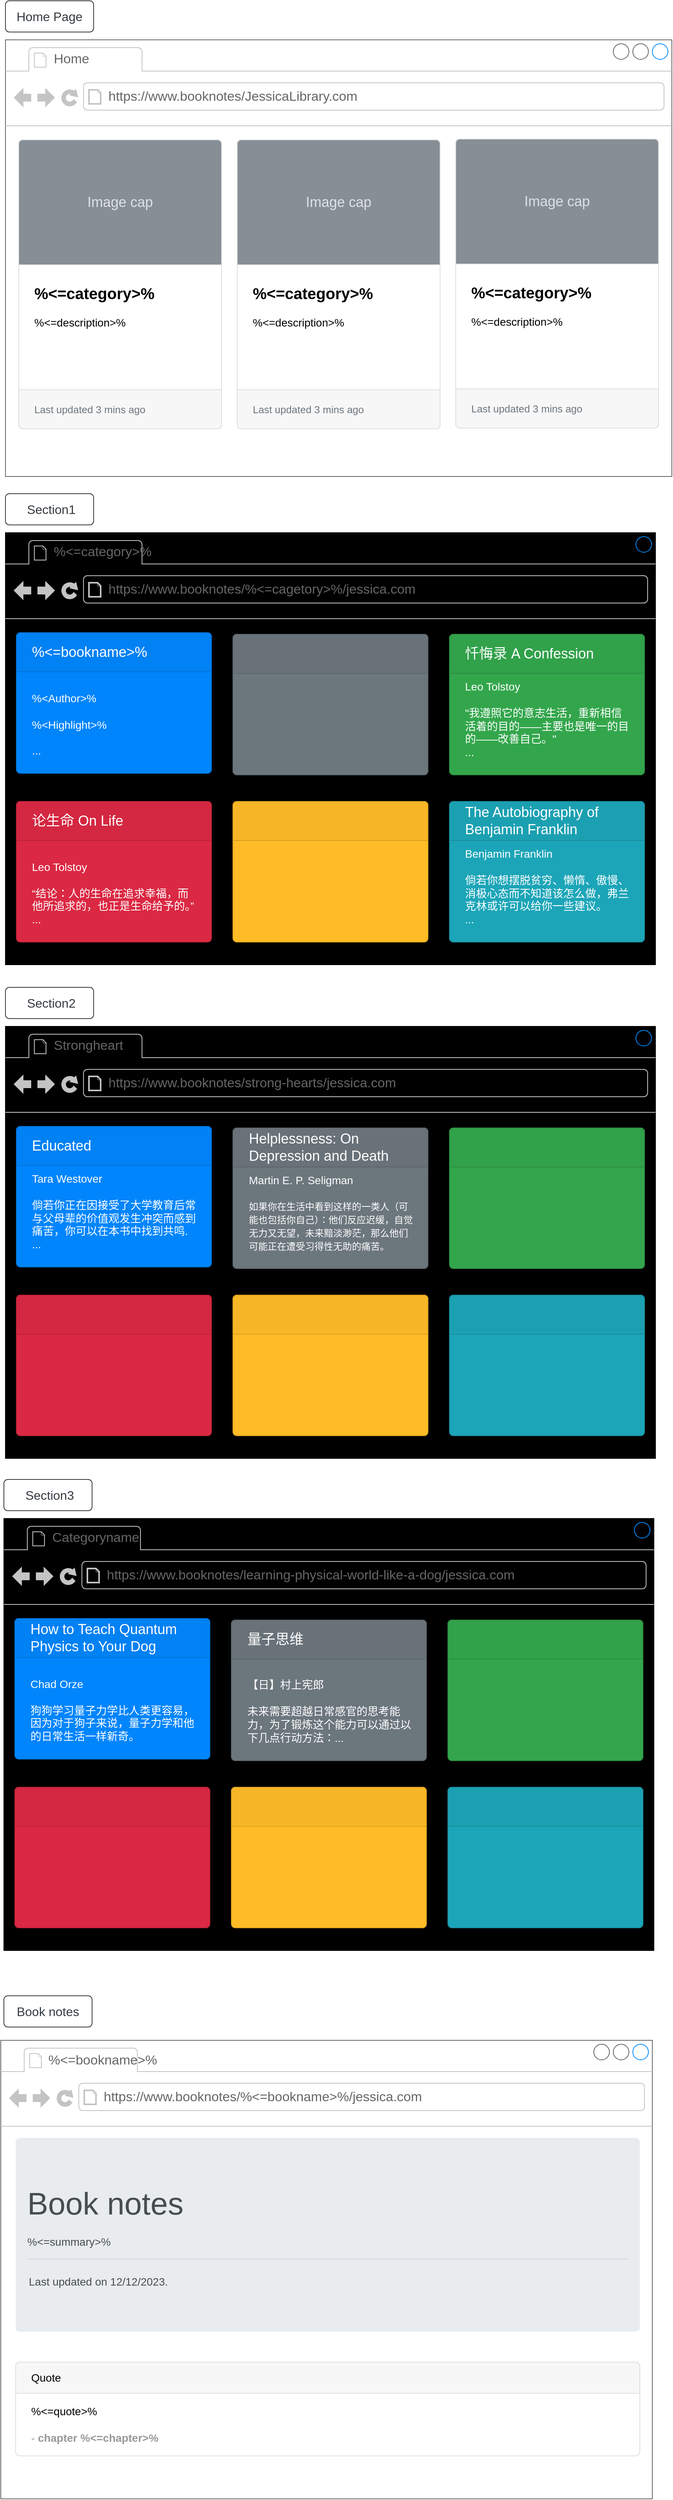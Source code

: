 <mxfile version="22.1.7" type="github" pages="2">
  <diagram name="Front-end" id="NHY2SmDRfg_OCkW9SkJy">
    <mxGraphModel dx="2615" dy="2600" grid="0" gridSize="10" guides="1" tooltips="1" connect="1" arrows="1" fold="1" page="0" pageScale="1" pageWidth="827" pageHeight="1169" math="0" shadow="0">
      <root>
        <mxCell id="0" />
        <mxCell id="1" parent="0" />
        <mxCell id="-DGKro4F88sxjP23v14D-17" value="" style="strokeWidth=1;shadow=0;dashed=0;align=center;html=1;shape=mxgraph.mockup.containers.browserWindow;rSize=0;strokeColor=#000000;strokeColor2=#008cff;strokeColor3=#c4c4c4;mainText=,;recursiveResize=0;fillColor=#000000;" parent="1" vertex="1">
          <mxGeometry x="-887" y="-1004" width="833" height="553" as="geometry" />
        </mxCell>
        <mxCell id="-DGKro4F88sxjP23v14D-18" value="%&amp;lt;=category&amp;gt;%" style="strokeWidth=1;shadow=0;dashed=0;align=center;html=1;shape=mxgraph.mockup.containers.anchor;fontSize=17;fontColor=#666666;align=left;whiteSpace=wrap;" parent="-DGKro4F88sxjP23v14D-17" vertex="1">
          <mxGeometry x="60" y="12" width="150" height="26" as="geometry" />
        </mxCell>
        <mxCell id="-DGKro4F88sxjP23v14D-19" value="https://www.booknotes/%&amp;lt;=cagetory&amp;gt;%/jessica.com" style="strokeWidth=1;shadow=0;dashed=0;align=center;html=1;shape=mxgraph.mockup.containers.anchor;rSize=0;fontSize=17;fontColor=#666666;align=left;" parent="-DGKro4F88sxjP23v14D-17" vertex="1">
          <mxGeometry x="130" y="60" width="250" height="26" as="geometry" />
        </mxCell>
        <mxCell id="-DGKro4F88sxjP23v14D-23" value="%&amp;lt;Author&amp;gt;%&lt;br&gt;&lt;br&gt;%&amp;lt;Highlight&amp;gt;%&lt;br&gt;&lt;br&gt;..." style="html=1;shadow=0;dashed=0;shape=mxgraph.bootstrap.rrect;rSize=5;strokeColor=#0071D5;html=1;whiteSpace=wrap;fillColor=#0085FC;fontColor=#ffffff;verticalAlign=bottom;align=left;spacing=20;spacingBottom=0;fontSize=14;" parent="-DGKro4F88sxjP23v14D-17" vertex="1">
          <mxGeometry x="14" y="128" width="250" height="180" as="geometry" />
        </mxCell>
        <mxCell id="-DGKro4F88sxjP23v14D-24" value="%&amp;lt;=bookname&amp;gt;%" style="html=1;shadow=0;dashed=0;shape=mxgraph.bootstrap.topButton;rSize=5;perimeter=none;whiteSpace=wrap;fillColor=#0081F4;strokeColor=#0071D5;fontColor=#ffffff;resizeWidth=1;fontSize=18;align=left;spacing=20;" parent="-DGKro4F88sxjP23v14D-23" vertex="1">
          <mxGeometry width="250" height="50" relative="1" as="geometry" />
        </mxCell>
        <mxCell id="-DGKro4F88sxjP23v14D-25" value="" style="html=1;shadow=0;dashed=0;shape=mxgraph.bootstrap.rrect;rSize=5;strokeColor=#5B646A;html=1;whiteSpace=wrap;fillColor=#6C767D;fontColor=#ffffff;verticalAlign=top;align=left;spacing=20;spacingBottom=0;fontSize=14;" parent="-DGKro4F88sxjP23v14D-17" vertex="1">
          <mxGeometry x="291.5" y="130" width="250" height="180" as="geometry" />
        </mxCell>
        <mxCell id="-DGKro4F88sxjP23v14D-26" value="" style="html=1;shadow=0;dashed=0;shape=mxgraph.bootstrap.topButton;rSize=5;perimeter=none;whiteSpace=wrap;fillColor=#697279;strokeColor=#5B646A;fontColor=#ffffff;resizeWidth=1;fontSize=18;align=left;spacing=20;" parent="-DGKro4F88sxjP23v14D-25" vertex="1">
          <mxGeometry width="250" height="50" relative="1" as="geometry" />
        </mxCell>
        <mxCell id="-DGKro4F88sxjP23v14D-27" value="Leo Tolstoy&lt;br&gt;&lt;br&gt;&quot;我遵照它的意志生活，重新相信活着的目的——主要也是唯一的目的——改善自己。&quot;&lt;br&gt;..." style="html=1;shadow=0;dashed=0;shape=mxgraph.bootstrap.rrect;rSize=5;strokeColor=#2B8D40;html=1;whiteSpace=wrap;fillColor=#33A64C;fontColor=#ffffff;verticalAlign=bottom;align=left;spacing=20;spacingBottom=0;fontSize=14;" parent="-DGKro4F88sxjP23v14D-17" vertex="1">
          <mxGeometry x="569" y="130" width="250" height="180" as="geometry" />
        </mxCell>
        <mxCell id="-DGKro4F88sxjP23v14D-28" value="忏悔录 A Confession" style="html=1;shadow=0;dashed=0;shape=mxgraph.bootstrap.topButton;rSize=5;perimeter=none;whiteSpace=wrap;fillColor=#31A14A;strokeColor=#2B8D40;fontColor=#ffffff;resizeWidth=1;fontSize=18;align=left;spacing=20;" parent="-DGKro4F88sxjP23v14D-27" vertex="1">
          <mxGeometry width="250" height="50" relative="1" as="geometry" />
        </mxCell>
        <mxCell id="-DGKro4F88sxjP23v14D-29" value="Leo Tolstoy&lt;br&gt;&lt;br&gt;“结论：人的生命在追求幸福，而他所追求的，也正是生命给予的。”&lt;br&gt;..." style="html=1;shadow=0;dashed=0;shape=mxgraph.bootstrap.rrect;rSize=5;strokeColor=#BA2239;html=1;whiteSpace=wrap;fillColor=#DB2843;fontColor=#ffffff;verticalAlign=bottom;align=left;spacing=20;spacingBottom=0;fontSize=14;" parent="-DGKro4F88sxjP23v14D-17" vertex="1">
          <mxGeometry x="14" y="344" width="250" height="180" as="geometry" />
        </mxCell>
        <mxCell id="-DGKro4F88sxjP23v14D-30" value="论生命 On Life" style="html=1;shadow=0;dashed=0;shape=mxgraph.bootstrap.topButton;rSize=5;perimeter=none;whiteSpace=wrap;fillColor=#D42741;strokeColor=#BA2239;fontColor=#ffffff;resizeWidth=1;fontSize=18;align=left;spacing=20;" parent="-DGKro4F88sxjP23v14D-29" vertex="1">
          <mxGeometry width="250" height="50" relative="1" as="geometry" />
        </mxCell>
        <mxCell id="-DGKro4F88sxjP23v14D-31" value="" style="html=1;shadow=0;dashed=0;shape=mxgraph.bootstrap.rrect;rSize=5;strokeColor=#D89F20;html=1;whiteSpace=wrap;fillColor=#FFBC26;fontColor=#ffffff;verticalAlign=bottom;align=left;spacing=20;spacingBottom=0;fontSize=14;" parent="-DGKro4F88sxjP23v14D-17" vertex="1">
          <mxGeometry x="291.5" y="344" width="250" height="180" as="geometry" />
        </mxCell>
        <mxCell id="-DGKro4F88sxjP23v14D-32" value="" style="html=1;shadow=0;dashed=0;shape=mxgraph.bootstrap.topButton;rSize=5;perimeter=none;whiteSpace=wrap;fillColor=#F7B625;strokeColor=#D89F20;fontColor=#ffffff;resizeWidth=1;fontSize=18;align=left;spacing=20;" parent="-DGKro4F88sxjP23v14D-31" vertex="1">
          <mxGeometry width="250" height="50" relative="1" as="geometry" />
        </mxCell>
        <mxCell id="-DGKro4F88sxjP23v14D-33" value="Benjamin Franklin&lt;br&gt;&lt;br style=&quot;border-color: var(--border-color);&quot;&gt;倘若你想摆脱贫穷、懒惰、傲慢、消极心态而不知道该怎么做，弗兰克林或许可以给你一些建议。&lt;br&gt;..." style="html=1;shadow=0;dashed=0;shape=mxgraph.bootstrap.rrect;rSize=5;strokeColor=#188C9C;html=1;whiteSpace=wrap;fillColor=#1CA5B8;fontColor=#ffffff;verticalAlign=bottom;align=left;spacing=20;spacingBottom=0;fontSize=14;" parent="-DGKro4F88sxjP23v14D-17" vertex="1">
          <mxGeometry x="569" y="344" width="250" height="180" as="geometry" />
        </mxCell>
        <mxCell id="-DGKro4F88sxjP23v14D-34" value="The Autobiography of Benjamin Franklin" style="html=1;shadow=0;dashed=0;shape=mxgraph.bootstrap.topButton;rSize=5;perimeter=none;whiteSpace=wrap;fillColor=#1BA0B2;strokeColor=#188C9C;fontColor=#ffffff;resizeWidth=1;fontSize=18;align=left;spacing=20;" parent="-DGKro4F88sxjP23v14D-33" vertex="1">
          <mxGeometry width="250" height="50" relative="1" as="geometry" />
        </mxCell>
        <mxCell id="-DGKro4F88sxjP23v14D-38" value="Home Page" style="html=1;shadow=0;dashed=0;shape=mxgraph.bootstrap.rrect;rSize=5;strokeColor=#343A40;strokeWidth=1;fillColor=none;fontColor=#343A40;whiteSpace=wrap;align=center;verticalAlign=middle;spacingLeft=0;fontStyle=0;fontSize=16;spacing=5;" parent="1" vertex="1">
          <mxGeometry x="-887" y="-1685" width="113" height="40" as="geometry" />
        </mxCell>
        <mxCell id="-DGKro4F88sxjP23v14D-58" value="" style="strokeWidth=1;shadow=0;dashed=0;align=center;html=1;shape=mxgraph.mockup.containers.browserWindow;rSize=0;strokeColor=#666666;strokeColor2=#008cff;strokeColor3=#c4c4c4;mainText=,;recursiveResize=0;" parent="1" vertex="1">
          <mxGeometry x="-887" y="-1635" width="854" height="559" as="geometry" />
        </mxCell>
        <mxCell id="-DGKro4F88sxjP23v14D-59" value="Home" style="strokeWidth=1;shadow=0;dashed=0;align=center;html=1;shape=mxgraph.mockup.containers.anchor;fontSize=17;fontColor=#666666;align=left;whiteSpace=wrap;" parent="-DGKro4F88sxjP23v14D-58" vertex="1">
          <mxGeometry x="60" y="12" width="110" height="26" as="geometry" />
        </mxCell>
        <mxCell id="-DGKro4F88sxjP23v14D-60" value="https://www.booknotes/JessicaLibrary.com" style="strokeWidth=1;shadow=0;dashed=0;align=center;html=1;shape=mxgraph.mockup.containers.anchor;rSize=0;fontSize=17;fontColor=#666666;align=left;" parent="-DGKro4F88sxjP23v14D-58" vertex="1">
          <mxGeometry x="130" y="60" width="250" height="26" as="geometry" />
        </mxCell>
        <mxCell id="-DGKro4F88sxjP23v14D-64" value="&lt;span style=&quot;font-size: 20px;&quot;&gt;&lt;b&gt;%&amp;lt;=category&amp;gt;%&lt;/b&gt;&lt;/span&gt;&lt;br&gt;&lt;br&gt;%&amp;lt;=description&amp;gt;%" style="html=1;shadow=0;dashed=0;shape=mxgraph.bootstrap.rrect;rSize=5;strokeColor=#DFDFDF;html=1;whiteSpace=wrap;fillColor=#ffffff;fontColor=#000000;verticalAlign=top;align=left;spacing=20;spacingBottom=0;fontSize=14;spacingTop=160;" parent="-DGKro4F88sxjP23v14D-58" vertex="1">
          <mxGeometry x="17" y="128" width="260" height="370" as="geometry" />
        </mxCell>
        <mxCell id="-DGKro4F88sxjP23v14D-65" value="Image cap" style="html=1;shadow=0;dashed=0;shape=mxgraph.bootstrap.topButton;rSize=5;perimeter=none;whiteSpace=wrap;fillColor=#868E96;strokeColor=#DFDFDF;fontColor=#DEE2E6;resizeWidth=1;fontSize=18;" parent="-DGKro4F88sxjP23v14D-64" vertex="1">
          <mxGeometry width="260" height="160" relative="1" as="geometry" />
        </mxCell>
        <mxCell id="-DGKro4F88sxjP23v14D-66" value="Last updated 3 mins ago" style="html=1;shadow=0;dashed=0;shape=mxgraph.bootstrap.bottomButton;rSize=5;perimeter=none;whiteSpace=wrap;fillColor=#F7F7F7;strokeColor=#DFDFDF;fontColor=#6C767D;resizeWidth=1;fontSize=13;align=left;spacing=20;" parent="-DGKro4F88sxjP23v14D-64" vertex="1">
          <mxGeometry y="1" width="260" height="50" relative="1" as="geometry">
            <mxPoint y="-50" as="offset" />
          </mxGeometry>
        </mxCell>
        <mxCell id="-DGKro4F88sxjP23v14D-67" value="&lt;b style=&quot;border-color: var(--border-color); font-size: 20px;&quot;&gt;%&amp;lt;=category&amp;gt;%&lt;/b&gt;&lt;br&gt;&lt;br&gt;%&amp;lt;=description&amp;gt;%" style="html=1;shadow=0;dashed=0;shape=mxgraph.bootstrap.rrect;rSize=5;strokeColor=#DFDFDF;html=1;whiteSpace=wrap;fillColor=#ffffff;fontColor=#000000;verticalAlign=top;align=left;spacing=20;spacingBottom=0;fontSize=14;spacingTop=160;" parent="-DGKro4F88sxjP23v14D-58" vertex="1">
          <mxGeometry x="297" y="128" width="260" height="370" as="geometry" />
        </mxCell>
        <mxCell id="-DGKro4F88sxjP23v14D-68" value="Image cap" style="html=1;shadow=0;dashed=0;shape=mxgraph.bootstrap.topButton;rSize=5;perimeter=none;whiteSpace=wrap;fillColor=#868E96;strokeColor=#DFDFDF;fontColor=#DEE2E6;resizeWidth=1;fontSize=18;" parent="-DGKro4F88sxjP23v14D-67" vertex="1">
          <mxGeometry width="260" height="160" relative="1" as="geometry" />
        </mxCell>
        <mxCell id="-DGKro4F88sxjP23v14D-69" value="Last updated 3 mins ago" style="html=1;shadow=0;dashed=0;shape=mxgraph.bootstrap.bottomButton;rSize=5;perimeter=none;whiteSpace=wrap;fillColor=#F7F7F7;strokeColor=#DFDFDF;fontColor=#6C767D;resizeWidth=1;fontSize=13;align=left;spacing=20;" parent="-DGKro4F88sxjP23v14D-67" vertex="1">
          <mxGeometry y="1" width="260" height="50" relative="1" as="geometry">
            <mxPoint y="-50" as="offset" />
          </mxGeometry>
        </mxCell>
        <mxCell id="-DGKro4F88sxjP23v14D-70" value="&lt;b style=&quot;border-color: var(--border-color); font-size: 20px;&quot;&gt;%&amp;lt;=category&amp;gt;%&lt;/b&gt;&lt;br&gt;&lt;br&gt;%&amp;lt;=description&amp;gt;%" style="html=1;shadow=0;dashed=0;shape=mxgraph.bootstrap.rrect;rSize=5;strokeColor=#DFDFDF;html=1;whiteSpace=wrap;fillColor=#ffffff;fontColor=#000000;verticalAlign=top;align=left;spacing=20;spacingBottom=0;fontSize=14;spacingTop=160;" parent="-DGKro4F88sxjP23v14D-58" vertex="1">
          <mxGeometry x="577" y="127" width="260" height="370" as="geometry" />
        </mxCell>
        <mxCell id="-DGKro4F88sxjP23v14D-71" value="Image cap" style="html=1;shadow=0;dashed=0;shape=mxgraph.bootstrap.topButton;rSize=5;perimeter=none;whiteSpace=wrap;fillColor=#868E96;strokeColor=#DFDFDF;fontColor=#DEE2E6;resizeWidth=1;fontSize=18;" parent="-DGKro4F88sxjP23v14D-70" vertex="1">
          <mxGeometry width="260" height="160" relative="1" as="geometry" />
        </mxCell>
        <mxCell id="-DGKro4F88sxjP23v14D-72" value="Last updated 3 mins ago" style="html=1;shadow=0;dashed=0;shape=mxgraph.bootstrap.bottomButton;rSize=5;perimeter=none;whiteSpace=wrap;fillColor=#F7F7F7;strokeColor=#DFDFDF;fontColor=#6C767D;resizeWidth=1;fontSize=13;align=left;spacing=20;" parent="-DGKro4F88sxjP23v14D-70" vertex="1">
          <mxGeometry y="1" width="260" height="50" relative="1" as="geometry">
            <mxPoint y="-50" as="offset" />
          </mxGeometry>
        </mxCell>
        <mxCell id="-DGKro4F88sxjP23v14D-73" value="&amp;nbsp;Section1" style="html=1;shadow=0;dashed=0;shape=mxgraph.bootstrap.rrect;rSize=5;strokeColor=#343A40;strokeWidth=1;fillColor=none;fontColor=#343A40;whiteSpace=wrap;align=center;verticalAlign=middle;spacingLeft=0;fontStyle=0;fontSize=16;spacing=5;" parent="1" vertex="1">
          <mxGeometry x="-887" y="-1054" width="113" height="40" as="geometry" />
        </mxCell>
        <mxCell id="-DGKro4F88sxjP23v14D-74" value="" style="strokeWidth=1;shadow=0;dashed=0;align=center;html=1;shape=mxgraph.mockup.containers.browserWindow;rSize=0;strokeColor=#000000;strokeColor2=#008cff;strokeColor3=#c4c4c4;mainText=,;recursiveResize=0;fillColor=#000000;" parent="1" vertex="1">
          <mxGeometry x="-887" y="-372" width="833" height="553" as="geometry" />
        </mxCell>
        <mxCell id="-DGKro4F88sxjP23v14D-75" value="Strongheart" style="strokeWidth=1;shadow=0;dashed=0;align=center;html=1;shape=mxgraph.mockup.containers.anchor;fontSize=17;fontColor=#666666;align=left;whiteSpace=wrap;" parent="-DGKro4F88sxjP23v14D-74" vertex="1">
          <mxGeometry x="60" y="12" width="110" height="26" as="geometry" />
        </mxCell>
        <mxCell id="-DGKro4F88sxjP23v14D-76" value="https://www.booknotes/strong-hearts/jessica.com" style="strokeWidth=1;shadow=0;dashed=0;align=center;html=1;shape=mxgraph.mockup.containers.anchor;rSize=0;fontSize=17;fontColor=#666666;align=left;" parent="-DGKro4F88sxjP23v14D-74" vertex="1">
          <mxGeometry x="130" y="60" width="250" height="26" as="geometry" />
        </mxCell>
        <mxCell id="-DGKro4F88sxjP23v14D-77" value="Tara Westover&lt;br style=&quot;font-size: 14px&quot;&gt;&lt;br style=&quot;font-size: 14px&quot;&gt;倘若你正在因接受了大学教育后常与父母辈的价值观发生冲突而感到痛苦，你可以在本书中找到共鸣.&lt;br&gt;..." style="html=1;shadow=0;dashed=0;shape=mxgraph.bootstrap.rrect;rSize=5;strokeColor=#0071D5;html=1;whiteSpace=wrap;fillColor=#0085FC;fontColor=#ffffff;verticalAlign=bottom;align=left;spacing=20;spacingBottom=0;fontSize=14;" parent="-DGKro4F88sxjP23v14D-74" vertex="1">
          <mxGeometry x="14" y="128" width="250" height="180" as="geometry" />
        </mxCell>
        <mxCell id="-DGKro4F88sxjP23v14D-78" value="Educated" style="html=1;shadow=0;dashed=0;shape=mxgraph.bootstrap.topButton;rSize=5;perimeter=none;whiteSpace=wrap;fillColor=#0081F4;strokeColor=#0071D5;fontColor=#ffffff;resizeWidth=1;fontSize=18;align=left;spacing=20;" parent="-DGKro4F88sxjP23v14D-77" vertex="1">
          <mxGeometry width="250" height="50" relative="1" as="geometry" />
        </mxCell>
        <mxCell id="-DGKro4F88sxjP23v14D-79" value="&lt;br style=&quot;border-color: var(--border-color);&quot;&gt;&lt;br style=&quot;border-color: var(--border-color);&quot;&gt;Martin E. P. Seligman&lt;br style=&quot;border-color: var(--border-color);&quot;&gt;&lt;br style=&quot;border-color: var(--border-color);&quot;&gt;&lt;font style=&quot;border-color: var(--border-color); font-size: 12px;&quot;&gt;如果你在生活中看到这样的一类人（可能也包括你自己）：他们反应迟缓，自觉无力又无望，未来黯淡渺茫，那么他们可能正在遭受习得性无助的痛苦。&lt;/font&gt;" style="html=1;shadow=0;dashed=0;shape=mxgraph.bootstrap.rrect;rSize=5;strokeColor=#5B646A;html=1;whiteSpace=wrap;fillColor=#6C767D;fontColor=#ffffff;verticalAlign=top;align=left;spacing=20;spacingBottom=0;fontSize=14;" parent="-DGKro4F88sxjP23v14D-74" vertex="1">
          <mxGeometry x="291.5" y="130" width="250" height="180" as="geometry" />
        </mxCell>
        <mxCell id="-DGKro4F88sxjP23v14D-80" value="Helplessness: On Depression and Death" style="html=1;shadow=0;dashed=0;shape=mxgraph.bootstrap.topButton;rSize=5;perimeter=none;whiteSpace=wrap;fillColor=#697279;strokeColor=#5B646A;fontColor=#ffffff;resizeWidth=1;fontSize=18;align=left;spacing=20;" parent="-DGKro4F88sxjP23v14D-79" vertex="1">
          <mxGeometry width="250" height="50" relative="1" as="geometry" />
        </mxCell>
        <mxCell id="-DGKro4F88sxjP23v14D-81" value="" style="html=1;shadow=0;dashed=0;shape=mxgraph.bootstrap.rrect;rSize=5;strokeColor=#2B8D40;html=1;whiteSpace=wrap;fillColor=#33A64C;fontColor=#ffffff;verticalAlign=bottom;align=left;spacing=20;spacingBottom=0;fontSize=14;" parent="-DGKro4F88sxjP23v14D-74" vertex="1">
          <mxGeometry x="569" y="130" width="250" height="180" as="geometry" />
        </mxCell>
        <mxCell id="-DGKro4F88sxjP23v14D-82" value="" style="html=1;shadow=0;dashed=0;shape=mxgraph.bootstrap.topButton;rSize=5;perimeter=none;whiteSpace=wrap;fillColor=#31A14A;strokeColor=#2B8D40;fontColor=#ffffff;resizeWidth=1;fontSize=18;align=left;spacing=20;" parent="-DGKro4F88sxjP23v14D-81" vertex="1">
          <mxGeometry width="250" height="50" relative="1" as="geometry" />
        </mxCell>
        <mxCell id="-DGKro4F88sxjP23v14D-83" value="" style="html=1;shadow=0;dashed=0;shape=mxgraph.bootstrap.rrect;rSize=5;strokeColor=#BA2239;html=1;whiteSpace=wrap;fillColor=#DB2843;fontColor=#ffffff;verticalAlign=bottom;align=left;spacing=20;spacingBottom=0;fontSize=14;" parent="-DGKro4F88sxjP23v14D-74" vertex="1">
          <mxGeometry x="14" y="344" width="250" height="180" as="geometry" />
        </mxCell>
        <mxCell id="-DGKro4F88sxjP23v14D-84" value="" style="html=1;shadow=0;dashed=0;shape=mxgraph.bootstrap.topButton;rSize=5;perimeter=none;whiteSpace=wrap;fillColor=#D42741;strokeColor=#BA2239;fontColor=#ffffff;resizeWidth=1;fontSize=18;align=left;spacing=20;" parent="-DGKro4F88sxjP23v14D-83" vertex="1">
          <mxGeometry width="250" height="50" relative="1" as="geometry" />
        </mxCell>
        <mxCell id="-DGKro4F88sxjP23v14D-85" value="" style="html=1;shadow=0;dashed=0;shape=mxgraph.bootstrap.rrect;rSize=5;strokeColor=#D89F20;html=1;whiteSpace=wrap;fillColor=#FFBC26;fontColor=#ffffff;verticalAlign=bottom;align=left;spacing=20;spacingBottom=0;fontSize=14;" parent="-DGKro4F88sxjP23v14D-74" vertex="1">
          <mxGeometry x="291.5" y="344" width="250" height="180" as="geometry" />
        </mxCell>
        <mxCell id="-DGKro4F88sxjP23v14D-86" value="" style="html=1;shadow=0;dashed=0;shape=mxgraph.bootstrap.topButton;rSize=5;perimeter=none;whiteSpace=wrap;fillColor=#F7B625;strokeColor=#D89F20;fontColor=#ffffff;resizeWidth=1;fontSize=18;align=left;spacing=20;" parent="-DGKro4F88sxjP23v14D-85" vertex="1">
          <mxGeometry width="250" height="50" relative="1" as="geometry" />
        </mxCell>
        <mxCell id="-DGKro4F88sxjP23v14D-87" value="" style="html=1;shadow=0;dashed=0;shape=mxgraph.bootstrap.rrect;rSize=5;strokeColor=#188C9C;html=1;whiteSpace=wrap;fillColor=#1CA5B8;fontColor=#ffffff;verticalAlign=bottom;align=left;spacing=20;spacingBottom=0;fontSize=14;" parent="-DGKro4F88sxjP23v14D-74" vertex="1">
          <mxGeometry x="569" y="344" width="250" height="180" as="geometry" />
        </mxCell>
        <mxCell id="-DGKro4F88sxjP23v14D-88" value="" style="html=1;shadow=0;dashed=0;shape=mxgraph.bootstrap.topButton;rSize=5;perimeter=none;whiteSpace=wrap;fillColor=#1BA0B2;strokeColor=#188C9C;fontColor=#ffffff;resizeWidth=1;fontSize=18;align=left;spacing=20;" parent="-DGKro4F88sxjP23v14D-87" vertex="1">
          <mxGeometry width="250" height="50" relative="1" as="geometry" />
        </mxCell>
        <mxCell id="-DGKro4F88sxjP23v14D-89" value="&amp;nbsp;Section2" style="html=1;shadow=0;dashed=0;shape=mxgraph.bootstrap.rrect;rSize=5;strokeColor=#343A40;strokeWidth=1;fillColor=none;fontColor=#343A40;whiteSpace=wrap;align=center;verticalAlign=middle;spacingLeft=0;fontStyle=0;fontSize=16;spacing=5;" parent="1" vertex="1">
          <mxGeometry x="-887" y="-422" width="113" height="40" as="geometry" />
        </mxCell>
        <mxCell id="-DGKro4F88sxjP23v14D-90" value="" style="strokeWidth=1;shadow=0;dashed=0;align=center;html=1;shape=mxgraph.mockup.containers.browserWindow;rSize=0;strokeColor=#000000;strokeColor2=#008cff;strokeColor3=#c4c4c4;mainText=,;recursiveResize=0;fillColor=#000000;" parent="1" vertex="1">
          <mxGeometry x="-889" y="258" width="833" height="553" as="geometry" />
        </mxCell>
        <mxCell id="-DGKro4F88sxjP23v14D-91" value="Categoryname" style="strokeWidth=1;shadow=0;dashed=0;align=center;html=1;shape=mxgraph.mockup.containers.anchor;fontSize=17;fontColor=#666666;align=left;whiteSpace=wrap;" parent="-DGKro4F88sxjP23v14D-90" vertex="1">
          <mxGeometry x="60" y="12" width="110" height="26" as="geometry" />
        </mxCell>
        <mxCell id="-DGKro4F88sxjP23v14D-92" value="https://www.booknotes/learning-physical-world-like-a-dog/jessica.com" style="strokeWidth=1;shadow=0;dashed=0;align=center;html=1;shape=mxgraph.mockup.containers.anchor;rSize=0;fontSize=17;fontColor=#666666;align=left;" parent="-DGKro4F88sxjP23v14D-90" vertex="1">
          <mxGeometry x="130" y="60" width="250" height="26" as="geometry" />
        </mxCell>
        <mxCell id="-DGKro4F88sxjP23v14D-93" value="Chad Orze&lt;br&gt;&lt;br&gt;狗狗学习量子力学比人类更容易，因为对于狗子来说，量子力学和他的日常生活一样新奇。" style="html=1;shadow=0;dashed=0;shape=mxgraph.bootstrap.rrect;rSize=5;strokeColor=#0071D5;html=1;whiteSpace=wrap;fillColor=#0085FC;fontColor=#ffffff;verticalAlign=bottom;align=left;spacing=20;spacingBottom=0;fontSize=14;" parent="-DGKro4F88sxjP23v14D-90" vertex="1">
          <mxGeometry x="14" y="128" width="250" height="180" as="geometry" />
        </mxCell>
        <mxCell id="-DGKro4F88sxjP23v14D-94" value="How to Teach Quantum Physics to Your Dog" style="html=1;shadow=0;dashed=0;shape=mxgraph.bootstrap.topButton;rSize=5;perimeter=none;whiteSpace=wrap;fillColor=#0081F4;strokeColor=#0071D5;fontColor=#ffffff;resizeWidth=1;fontSize=18;align=left;spacing=20;" parent="-DGKro4F88sxjP23v14D-93" vertex="1">
          <mxGeometry width="250" height="50" relative="1" as="geometry" />
        </mxCell>
        <mxCell id="-DGKro4F88sxjP23v14D-95" value="&lt;br&gt;&lt;br&gt;&lt;br&gt;【日】村上宪郎&lt;br&gt;&lt;br&gt;未来需要超越日常感官的思考能力，为了锻炼这个能力可以通过以下几点行动方法：..." style="html=1;shadow=0;dashed=0;shape=mxgraph.bootstrap.rrect;rSize=5;strokeColor=#5B646A;html=1;whiteSpace=wrap;fillColor=#6C767D;fontColor=#ffffff;verticalAlign=top;align=left;spacing=20;spacingBottom=0;fontSize=14;" parent="-DGKro4F88sxjP23v14D-90" vertex="1">
          <mxGeometry x="291.5" y="130" width="250" height="180" as="geometry" />
        </mxCell>
        <mxCell id="-DGKro4F88sxjP23v14D-96" value="量子思维" style="html=1;shadow=0;dashed=0;shape=mxgraph.bootstrap.topButton;rSize=5;perimeter=none;whiteSpace=wrap;fillColor=#697279;strokeColor=#5B646A;fontColor=#ffffff;resizeWidth=1;fontSize=18;align=left;spacing=20;" parent="-DGKro4F88sxjP23v14D-95" vertex="1">
          <mxGeometry width="250" height="50" relative="1" as="geometry" />
        </mxCell>
        <mxCell id="-DGKro4F88sxjP23v14D-97" value="" style="html=1;shadow=0;dashed=0;shape=mxgraph.bootstrap.rrect;rSize=5;strokeColor=#2B8D40;html=1;whiteSpace=wrap;fillColor=#33A64C;fontColor=#ffffff;verticalAlign=bottom;align=left;spacing=20;spacingBottom=0;fontSize=14;" parent="-DGKro4F88sxjP23v14D-90" vertex="1">
          <mxGeometry x="569" y="130" width="250" height="180" as="geometry" />
        </mxCell>
        <mxCell id="-DGKro4F88sxjP23v14D-98" value="" style="html=1;shadow=0;dashed=0;shape=mxgraph.bootstrap.topButton;rSize=5;perimeter=none;whiteSpace=wrap;fillColor=#31A14A;strokeColor=#2B8D40;fontColor=#ffffff;resizeWidth=1;fontSize=18;align=left;spacing=20;" parent="-DGKro4F88sxjP23v14D-97" vertex="1">
          <mxGeometry width="250" height="50" relative="1" as="geometry" />
        </mxCell>
        <mxCell id="-DGKro4F88sxjP23v14D-99" value="" style="html=1;shadow=0;dashed=0;shape=mxgraph.bootstrap.rrect;rSize=5;strokeColor=#BA2239;html=1;whiteSpace=wrap;fillColor=#DB2843;fontColor=#ffffff;verticalAlign=bottom;align=left;spacing=20;spacingBottom=0;fontSize=14;" parent="-DGKro4F88sxjP23v14D-90" vertex="1">
          <mxGeometry x="14" y="344" width="250" height="180" as="geometry" />
        </mxCell>
        <mxCell id="-DGKro4F88sxjP23v14D-100" value="" style="html=1;shadow=0;dashed=0;shape=mxgraph.bootstrap.topButton;rSize=5;perimeter=none;whiteSpace=wrap;fillColor=#D42741;strokeColor=#BA2239;fontColor=#ffffff;resizeWidth=1;fontSize=18;align=left;spacing=20;" parent="-DGKro4F88sxjP23v14D-99" vertex="1">
          <mxGeometry width="250" height="50" relative="1" as="geometry" />
        </mxCell>
        <mxCell id="-DGKro4F88sxjP23v14D-101" value="" style="html=1;shadow=0;dashed=0;shape=mxgraph.bootstrap.rrect;rSize=5;strokeColor=#D89F20;html=1;whiteSpace=wrap;fillColor=#FFBC26;fontColor=#ffffff;verticalAlign=bottom;align=left;spacing=20;spacingBottom=0;fontSize=14;" parent="-DGKro4F88sxjP23v14D-90" vertex="1">
          <mxGeometry x="291.5" y="344" width="250" height="180" as="geometry" />
        </mxCell>
        <mxCell id="-DGKro4F88sxjP23v14D-102" value="" style="html=1;shadow=0;dashed=0;shape=mxgraph.bootstrap.topButton;rSize=5;perimeter=none;whiteSpace=wrap;fillColor=#F7B625;strokeColor=#D89F20;fontColor=#ffffff;resizeWidth=1;fontSize=18;align=left;spacing=20;" parent="-DGKro4F88sxjP23v14D-101" vertex="1">
          <mxGeometry width="250" height="50" relative="1" as="geometry" />
        </mxCell>
        <mxCell id="-DGKro4F88sxjP23v14D-103" value="" style="html=1;shadow=0;dashed=0;shape=mxgraph.bootstrap.rrect;rSize=5;strokeColor=#188C9C;html=1;whiteSpace=wrap;fillColor=#1CA5B8;fontColor=#ffffff;verticalAlign=bottom;align=left;spacing=20;spacingBottom=0;fontSize=14;" parent="-DGKro4F88sxjP23v14D-90" vertex="1">
          <mxGeometry x="569" y="344" width="250" height="180" as="geometry" />
        </mxCell>
        <mxCell id="-DGKro4F88sxjP23v14D-104" value="" style="html=1;shadow=0;dashed=0;shape=mxgraph.bootstrap.topButton;rSize=5;perimeter=none;whiteSpace=wrap;fillColor=#1BA0B2;strokeColor=#188C9C;fontColor=#ffffff;resizeWidth=1;fontSize=18;align=left;spacing=20;" parent="-DGKro4F88sxjP23v14D-103" vertex="1">
          <mxGeometry width="250" height="50" relative="1" as="geometry" />
        </mxCell>
        <mxCell id="-DGKro4F88sxjP23v14D-105" value="&amp;nbsp;Section3" style="html=1;shadow=0;dashed=0;shape=mxgraph.bootstrap.rrect;rSize=5;strokeColor=#343A40;strokeWidth=1;fillColor=none;fontColor=#343A40;whiteSpace=wrap;align=center;verticalAlign=middle;spacingLeft=0;fontStyle=0;fontSize=16;spacing=5;" parent="1" vertex="1">
          <mxGeometry x="-889" y="208" width="113" height="40" as="geometry" />
        </mxCell>
        <mxCell id="-DGKro4F88sxjP23v14D-106" value="" style="strokeWidth=1;shadow=0;dashed=0;align=center;html=1;shape=mxgraph.mockup.containers.browserWindow;rSize=0;strokeColor=#666666;strokeColor2=#008cff;strokeColor3=#c4c4c4;mainText=,;recursiveResize=0;" parent="1" vertex="1">
          <mxGeometry x="-893" y="926" width="835" height="587" as="geometry" />
        </mxCell>
        <mxCell id="-DGKro4F88sxjP23v14D-107" value="%&amp;lt;=bookname&amp;gt;%" style="strokeWidth=1;shadow=0;dashed=0;align=center;html=1;shape=mxgraph.mockup.containers.anchor;fontSize=17;fontColor=#666666;align=left;whiteSpace=wrap;" parent="-DGKro4F88sxjP23v14D-106" vertex="1">
          <mxGeometry x="59" y="13" width="156" height="26" as="geometry" />
        </mxCell>
        <mxCell id="-DGKro4F88sxjP23v14D-108" value="https://www.booknotes/%&amp;lt;=bookname&amp;gt;%/jessica.com" style="strokeWidth=1;shadow=0;dashed=0;align=center;html=1;shape=mxgraph.mockup.containers.anchor;rSize=0;fontSize=17;fontColor=#666666;align=left;" parent="-DGKro4F88sxjP23v14D-106" vertex="1">
          <mxGeometry x="130" y="60" width="250" height="26" as="geometry" />
        </mxCell>
        <mxCell id="-DGKro4F88sxjP23v14D-113" value="" style="html=1;shadow=0;dashed=0;shape=mxgraph.bootstrap.rrect;rSize=5;strokeColor=#DFDFDF;html=1;whiteSpace=wrap;fillColor=#FFFFFF;fontColor=#000000;" parent="-DGKro4F88sxjP23v14D-106" vertex="1">
          <mxGeometry x="19" y="412" width="800" height="120" as="geometry" />
        </mxCell>
        <mxCell id="-DGKro4F88sxjP23v14D-114" value="Quote" style="html=1;shadow=0;dashed=0;shape=mxgraph.bootstrap.topButton;strokeColor=inherit;fillColor=#F7F7F7;rSize=5;perimeter=none;whiteSpace=wrap;resizeWidth=1;align=left;spacing=20;fontSize=14;" parent="-DGKro4F88sxjP23v14D-113" vertex="1">
          <mxGeometry width="800" height="40" relative="1" as="geometry" />
        </mxCell>
        <mxCell id="-DGKro4F88sxjP23v14D-115" value="%&amp;lt;=quote&amp;gt;%&lt;font style=&quot;font-size: 14px&quot; color=&quot;#999999&quot;&gt;&lt;br&gt;&lt;br&gt;- &lt;b&gt;chapter %&amp;lt;=chapter&amp;gt;%&lt;/b&gt;&lt;/font&gt;" style="perimeter=none;html=1;whiteSpace=wrap;fillColor=none;strokeColor=none;resizeWidth=1;verticalAlign=top;align=left;spacing=20;spacingTop=-10;fontSize=14;" parent="-DGKro4F88sxjP23v14D-113" vertex="1">
          <mxGeometry width="800" height="80" relative="1" as="geometry">
            <mxPoint y="40" as="offset" />
          </mxGeometry>
        </mxCell>
        <mxCell id="-DGKro4F88sxjP23v14D-119" value="&lt;span style=&quot;font-size: 40px;&quot;&gt;Book notes&lt;/span&gt;&lt;br&gt;&lt;br&gt;%&amp;lt;=summary&amp;gt;%" style="html=1;shadow=0;dashed=0;shape=mxgraph.bootstrap.rrect;rSize=5;strokeColor=none;html=1;whiteSpace=wrap;fillColor=#E9ECEF;fontColor=#474E4F;align=left;spacing=15;fontSize=14;verticalAlign=top;spacingTop=40;" parent="-DGKro4F88sxjP23v14D-106" vertex="1">
          <mxGeometry x="19" y="125" width="800" height="248" as="geometry" />
        </mxCell>
        <mxCell id="-DGKro4F88sxjP23v14D-120" value="Last updated on 12/12/2023." style="shape=line;html=1;shadow=0;dashed=0;strokeColor=#CED4DA;gradientColor=inherit;fontColor=inherit;fillColor=#E9ECEF;rSize=5;perimeter=none;whiteSpace=wrap;resizeHeight=1;fontSize=14;align=left;spacing=2;labelPosition=center;verticalLabelPosition=bottom;verticalAlign=top;spacingTop=10;" parent="-DGKro4F88sxjP23v14D-119" vertex="1">
          <mxGeometry width="770" height="8.267" relative="1" as="geometry">
            <mxPoint x="15" y="151" as="offset" />
          </mxGeometry>
        </mxCell>
        <mxCell id="-DGKro4F88sxjP23v14D-109" value="Book notes" style="html=1;shadow=0;dashed=0;shape=mxgraph.bootstrap.rrect;rSize=5;strokeColor=#343A40;strokeWidth=1;fillColor=none;fontColor=#343A40;whiteSpace=wrap;align=center;verticalAlign=middle;spacingLeft=0;fontStyle=0;fontSize=16;spacing=5;" parent="1" vertex="1">
          <mxGeometry x="-889" y="869" width="113" height="40" as="geometry" />
        </mxCell>
      </root>
    </mxGraphModel>
  </diagram>
  <diagram id="X1cutGitE02LznmvEQlD" name="SQL">
    <mxGraphModel dx="778" dy="330" grid="1" gridSize="10" guides="1" tooltips="1" connect="1" arrows="1" fold="1" page="1" pageScale="1" pageWidth="827" pageHeight="1169" math="0" shadow="0">
      <root>
        <mxCell id="0" />
        <mxCell id="1" parent="0" />
        <mxCell id="zIuiamA2IpBhda0nFA6F-1" value="" style="shape=table;startSize=0;container=1;collapsible=0;childLayout=tableLayout;" vertex="1" parent="1">
          <mxGeometry x="200" y="385" width="300" height="200" as="geometry" />
        </mxCell>
        <mxCell id="zIuiamA2IpBhda0nFA6F-2" value="" style="shape=tableRow;horizontal=0;startSize=0;swimlaneHead=0;swimlaneBody=0;strokeColor=inherit;top=0;left=0;bottom=0;right=0;collapsible=0;dropTarget=0;fillColor=none;points=[[0,0.5],[1,0.5]];portConstraint=eastwest;" vertex="1" parent="zIuiamA2IpBhda0nFA6F-1">
          <mxGeometry width="300" height="40" as="geometry" />
        </mxCell>
        <mxCell id="zIuiamA2IpBhda0nFA6F-3" value="ID" style="shape=partialRectangle;html=1;whiteSpace=wrap;connectable=0;strokeColor=inherit;overflow=hidden;fillColor=none;top=0;left=0;bottom=0;right=0;pointerEvents=1;" vertex="1" parent="zIuiamA2IpBhda0nFA6F-2">
          <mxGeometry width="60" height="40" as="geometry">
            <mxRectangle width="60" height="40" as="alternateBounds" />
          </mxGeometry>
        </mxCell>
        <mxCell id="zIuiamA2IpBhda0nFA6F-4" value="Book name" style="shape=partialRectangle;html=1;whiteSpace=wrap;connectable=0;strokeColor=inherit;overflow=hidden;fillColor=none;top=0;left=0;bottom=0;right=0;pointerEvents=1;" vertex="1" parent="zIuiamA2IpBhda0nFA6F-2">
          <mxGeometry x="60" width="60" height="40" as="geometry">
            <mxRectangle width="60" height="40" as="alternateBounds" />
          </mxGeometry>
        </mxCell>
        <mxCell id="zIuiamA2IpBhda0nFA6F-5" value="Author" style="shape=partialRectangle;html=1;whiteSpace=wrap;connectable=0;strokeColor=inherit;overflow=hidden;fillColor=none;top=0;left=0;bottom=0;right=0;pointerEvents=1;" vertex="1" parent="zIuiamA2IpBhda0nFA6F-2">
          <mxGeometry x="120" width="60" height="40" as="geometry">
            <mxRectangle width="60" height="40" as="alternateBounds" />
          </mxGeometry>
        </mxCell>
        <mxCell id="uPp4gkA7MDml4t1erRn7-43" value="Highlight" style="shape=partialRectangle;html=1;whiteSpace=wrap;connectable=0;strokeColor=inherit;overflow=hidden;fillColor=none;top=0;left=0;bottom=0;right=0;pointerEvents=1;" vertex="1" parent="zIuiamA2IpBhda0nFA6F-2">
          <mxGeometry x="180" width="60" height="40" as="geometry">
            <mxRectangle width="60" height="40" as="alternateBounds" />
          </mxGeometry>
        </mxCell>
        <mxCell id="zIuiamA2IpBhda0nFA6F-6" value="Summary" style="shape=partialRectangle;html=1;whiteSpace=wrap;connectable=0;strokeColor=inherit;overflow=hidden;fillColor=none;top=0;left=0;bottom=0;right=0;pointerEvents=1;" vertex="1" parent="zIuiamA2IpBhda0nFA6F-2">
          <mxGeometry x="240" width="60" height="40" as="geometry">
            <mxRectangle width="60" height="40" as="alternateBounds" />
          </mxGeometry>
        </mxCell>
        <mxCell id="zIuiamA2IpBhda0nFA6F-7" value="" style="shape=tableRow;horizontal=0;startSize=0;swimlaneHead=0;swimlaneBody=0;strokeColor=inherit;top=0;left=0;bottom=0;right=0;collapsible=0;dropTarget=0;fillColor=none;points=[[0,0.5],[1,0.5]];portConstraint=eastwest;" vertex="1" parent="zIuiamA2IpBhda0nFA6F-1">
          <mxGeometry y="40" width="300" height="40" as="geometry" />
        </mxCell>
        <mxCell id="zIuiamA2IpBhda0nFA6F-8" value="" style="shape=partialRectangle;html=1;whiteSpace=wrap;connectable=0;strokeColor=inherit;overflow=hidden;fillColor=none;top=0;left=0;bottom=0;right=0;pointerEvents=1;" vertex="1" parent="zIuiamA2IpBhda0nFA6F-7">
          <mxGeometry width="60" height="40" as="geometry">
            <mxRectangle width="60" height="40" as="alternateBounds" />
          </mxGeometry>
        </mxCell>
        <mxCell id="zIuiamA2IpBhda0nFA6F-9" value="" style="shape=partialRectangle;html=1;whiteSpace=wrap;connectable=0;strokeColor=inherit;overflow=hidden;fillColor=none;top=0;left=0;bottom=0;right=0;pointerEvents=1;" vertex="1" parent="zIuiamA2IpBhda0nFA6F-7">
          <mxGeometry x="60" width="60" height="40" as="geometry">
            <mxRectangle width="60" height="40" as="alternateBounds" />
          </mxGeometry>
        </mxCell>
        <mxCell id="zIuiamA2IpBhda0nFA6F-10" value="" style="shape=partialRectangle;html=1;whiteSpace=wrap;connectable=0;strokeColor=inherit;overflow=hidden;fillColor=none;top=0;left=0;bottom=0;right=0;pointerEvents=1;" vertex="1" parent="zIuiamA2IpBhda0nFA6F-7">
          <mxGeometry x="120" width="60" height="40" as="geometry">
            <mxRectangle width="60" height="40" as="alternateBounds" />
          </mxGeometry>
        </mxCell>
        <mxCell id="uPp4gkA7MDml4t1erRn7-44" style="shape=partialRectangle;html=1;whiteSpace=wrap;connectable=0;strokeColor=inherit;overflow=hidden;fillColor=none;top=0;left=0;bottom=0;right=0;pointerEvents=1;" vertex="1" parent="zIuiamA2IpBhda0nFA6F-7">
          <mxGeometry x="180" width="60" height="40" as="geometry">
            <mxRectangle width="60" height="40" as="alternateBounds" />
          </mxGeometry>
        </mxCell>
        <mxCell id="zIuiamA2IpBhda0nFA6F-11" value="" style="shape=partialRectangle;html=1;whiteSpace=wrap;connectable=0;strokeColor=inherit;overflow=hidden;fillColor=none;top=0;left=0;bottom=0;right=0;pointerEvents=1;" vertex="1" parent="zIuiamA2IpBhda0nFA6F-7">
          <mxGeometry x="240" width="60" height="40" as="geometry">
            <mxRectangle width="60" height="40" as="alternateBounds" />
          </mxGeometry>
        </mxCell>
        <mxCell id="zIuiamA2IpBhda0nFA6F-12" value="" style="shape=tableRow;horizontal=0;startSize=0;swimlaneHead=0;swimlaneBody=0;strokeColor=inherit;top=0;left=0;bottom=0;right=0;collapsible=0;dropTarget=0;fillColor=none;points=[[0,0.5],[1,0.5]];portConstraint=eastwest;" vertex="1" parent="zIuiamA2IpBhda0nFA6F-1">
          <mxGeometry y="80" width="300" height="40" as="geometry" />
        </mxCell>
        <mxCell id="zIuiamA2IpBhda0nFA6F-13" value="" style="shape=partialRectangle;html=1;whiteSpace=wrap;connectable=0;strokeColor=inherit;overflow=hidden;fillColor=none;top=0;left=0;bottom=0;right=0;pointerEvents=1;" vertex="1" parent="zIuiamA2IpBhda0nFA6F-12">
          <mxGeometry width="60" height="40" as="geometry">
            <mxRectangle width="60" height="40" as="alternateBounds" />
          </mxGeometry>
        </mxCell>
        <mxCell id="zIuiamA2IpBhda0nFA6F-14" value="" style="shape=partialRectangle;html=1;whiteSpace=wrap;connectable=0;strokeColor=inherit;overflow=hidden;fillColor=none;top=0;left=0;bottom=0;right=0;pointerEvents=1;" vertex="1" parent="zIuiamA2IpBhda0nFA6F-12">
          <mxGeometry x="60" width="60" height="40" as="geometry">
            <mxRectangle width="60" height="40" as="alternateBounds" />
          </mxGeometry>
        </mxCell>
        <mxCell id="zIuiamA2IpBhda0nFA6F-15" value="" style="shape=partialRectangle;html=1;whiteSpace=wrap;connectable=0;strokeColor=inherit;overflow=hidden;fillColor=none;top=0;left=0;bottom=0;right=0;pointerEvents=1;" vertex="1" parent="zIuiamA2IpBhda0nFA6F-12">
          <mxGeometry x="120" width="60" height="40" as="geometry">
            <mxRectangle width="60" height="40" as="alternateBounds" />
          </mxGeometry>
        </mxCell>
        <mxCell id="uPp4gkA7MDml4t1erRn7-45" style="shape=partialRectangle;html=1;whiteSpace=wrap;connectable=0;strokeColor=inherit;overflow=hidden;fillColor=none;top=0;left=0;bottom=0;right=0;pointerEvents=1;" vertex="1" parent="zIuiamA2IpBhda0nFA6F-12">
          <mxGeometry x="180" width="60" height="40" as="geometry">
            <mxRectangle width="60" height="40" as="alternateBounds" />
          </mxGeometry>
        </mxCell>
        <mxCell id="zIuiamA2IpBhda0nFA6F-16" value="" style="shape=partialRectangle;html=1;whiteSpace=wrap;connectable=0;strokeColor=inherit;overflow=hidden;fillColor=none;top=0;left=0;bottom=0;right=0;pointerEvents=1;" vertex="1" parent="zIuiamA2IpBhda0nFA6F-12">
          <mxGeometry x="240" width="60" height="40" as="geometry">
            <mxRectangle width="60" height="40" as="alternateBounds" />
          </mxGeometry>
        </mxCell>
        <mxCell id="zIuiamA2IpBhda0nFA6F-17" value="" style="shape=tableRow;horizontal=0;startSize=0;swimlaneHead=0;swimlaneBody=0;strokeColor=inherit;top=0;left=0;bottom=0;right=0;collapsible=0;dropTarget=0;fillColor=none;points=[[0,0.5],[1,0.5]];portConstraint=eastwest;" vertex="1" parent="zIuiamA2IpBhda0nFA6F-1">
          <mxGeometry y="120" width="300" height="40" as="geometry" />
        </mxCell>
        <mxCell id="zIuiamA2IpBhda0nFA6F-18" value="" style="shape=partialRectangle;html=1;whiteSpace=wrap;connectable=0;strokeColor=inherit;overflow=hidden;fillColor=none;top=0;left=0;bottom=0;right=0;pointerEvents=1;" vertex="1" parent="zIuiamA2IpBhda0nFA6F-17">
          <mxGeometry width="60" height="40" as="geometry">
            <mxRectangle width="60" height="40" as="alternateBounds" />
          </mxGeometry>
        </mxCell>
        <mxCell id="zIuiamA2IpBhda0nFA6F-19" value="" style="shape=partialRectangle;html=1;whiteSpace=wrap;connectable=0;strokeColor=inherit;overflow=hidden;fillColor=none;top=0;left=0;bottom=0;right=0;pointerEvents=1;" vertex="1" parent="zIuiamA2IpBhda0nFA6F-17">
          <mxGeometry x="60" width="60" height="40" as="geometry">
            <mxRectangle width="60" height="40" as="alternateBounds" />
          </mxGeometry>
        </mxCell>
        <mxCell id="zIuiamA2IpBhda0nFA6F-20" value="" style="shape=partialRectangle;html=1;whiteSpace=wrap;connectable=0;strokeColor=inherit;overflow=hidden;fillColor=none;top=0;left=0;bottom=0;right=0;pointerEvents=1;" vertex="1" parent="zIuiamA2IpBhda0nFA6F-17">
          <mxGeometry x="120" width="60" height="40" as="geometry">
            <mxRectangle width="60" height="40" as="alternateBounds" />
          </mxGeometry>
        </mxCell>
        <mxCell id="uPp4gkA7MDml4t1erRn7-46" style="shape=partialRectangle;html=1;whiteSpace=wrap;connectable=0;strokeColor=inherit;overflow=hidden;fillColor=none;top=0;left=0;bottom=0;right=0;pointerEvents=1;" vertex="1" parent="zIuiamA2IpBhda0nFA6F-17">
          <mxGeometry x="180" width="60" height="40" as="geometry">
            <mxRectangle width="60" height="40" as="alternateBounds" />
          </mxGeometry>
        </mxCell>
        <mxCell id="zIuiamA2IpBhda0nFA6F-21" value="" style="shape=partialRectangle;html=1;whiteSpace=wrap;connectable=0;strokeColor=inherit;overflow=hidden;fillColor=none;top=0;left=0;bottom=0;right=0;pointerEvents=1;" vertex="1" parent="zIuiamA2IpBhda0nFA6F-17">
          <mxGeometry x="240" width="60" height="40" as="geometry">
            <mxRectangle width="60" height="40" as="alternateBounds" />
          </mxGeometry>
        </mxCell>
        <mxCell id="uPp4gkA7MDml4t1erRn7-1" style="shape=tableRow;horizontal=0;startSize=0;swimlaneHead=0;swimlaneBody=0;strokeColor=inherit;top=0;left=0;bottom=0;right=0;collapsible=0;dropTarget=0;fillColor=none;points=[[0,0.5],[1,0.5]];portConstraint=eastwest;" vertex="1" parent="zIuiamA2IpBhda0nFA6F-1">
          <mxGeometry y="160" width="300" height="40" as="geometry" />
        </mxCell>
        <mxCell id="uPp4gkA7MDml4t1erRn7-2" style="shape=partialRectangle;html=1;whiteSpace=wrap;connectable=0;strokeColor=inherit;overflow=hidden;fillColor=none;top=0;left=0;bottom=0;right=0;pointerEvents=1;" vertex="1" parent="uPp4gkA7MDml4t1erRn7-1">
          <mxGeometry width="60" height="40" as="geometry">
            <mxRectangle width="60" height="40" as="alternateBounds" />
          </mxGeometry>
        </mxCell>
        <mxCell id="uPp4gkA7MDml4t1erRn7-3" style="shape=partialRectangle;html=1;whiteSpace=wrap;connectable=0;strokeColor=inherit;overflow=hidden;fillColor=none;top=0;left=0;bottom=0;right=0;pointerEvents=1;" vertex="1" parent="uPp4gkA7MDml4t1erRn7-1">
          <mxGeometry x="60" width="60" height="40" as="geometry">
            <mxRectangle width="60" height="40" as="alternateBounds" />
          </mxGeometry>
        </mxCell>
        <mxCell id="uPp4gkA7MDml4t1erRn7-4" style="shape=partialRectangle;html=1;whiteSpace=wrap;connectable=0;strokeColor=inherit;overflow=hidden;fillColor=none;top=0;left=0;bottom=0;right=0;pointerEvents=1;" vertex="1" parent="uPp4gkA7MDml4t1erRn7-1">
          <mxGeometry x="120" width="60" height="40" as="geometry">
            <mxRectangle width="60" height="40" as="alternateBounds" />
          </mxGeometry>
        </mxCell>
        <mxCell id="uPp4gkA7MDml4t1erRn7-47" style="shape=partialRectangle;html=1;whiteSpace=wrap;connectable=0;strokeColor=inherit;overflow=hidden;fillColor=none;top=0;left=0;bottom=0;right=0;pointerEvents=1;" vertex="1" parent="uPp4gkA7MDml4t1erRn7-1">
          <mxGeometry x="180" width="60" height="40" as="geometry">
            <mxRectangle width="60" height="40" as="alternateBounds" />
          </mxGeometry>
        </mxCell>
        <mxCell id="uPp4gkA7MDml4t1erRn7-5" style="shape=partialRectangle;html=1;whiteSpace=wrap;connectable=0;strokeColor=inherit;overflow=hidden;fillColor=none;top=0;left=0;bottom=0;right=0;pointerEvents=1;" vertex="1" parent="uPp4gkA7MDml4t1erRn7-1">
          <mxGeometry x="240" width="60" height="40" as="geometry">
            <mxRectangle width="60" height="40" as="alternateBounds" />
          </mxGeometry>
        </mxCell>
        <mxCell id="zIuiamA2IpBhda0nFA6F-43" value="Table name: Catagory" style="rounded=1;arcSize=10;whiteSpace=wrap;html=1;align=center;" vertex="1" parent="1">
          <mxGeometry x="200" y="330" width="100" height="40" as="geometry" />
        </mxCell>
        <mxCell id="zIuiamA2IpBhda0nFA6F-70" value="Table name: &lt;br&gt;Book ID" style="rounded=1;arcSize=10;whiteSpace=wrap;html=1;align=center;" vertex="1" parent="1">
          <mxGeometry x="640" y="330" width="100" height="40" as="geometry" />
        </mxCell>
        <mxCell id="4gsQxtHNZULX0owGG-p2-1" value="" style="shape=table;startSize=0;container=1;collapsible=0;childLayout=tableLayout;" vertex="1" parent="1">
          <mxGeometry x="640" y="380" width="180" height="200" as="geometry" />
        </mxCell>
        <mxCell id="4gsQxtHNZULX0owGG-p2-2" value="" style="shape=tableRow;horizontal=0;startSize=0;swimlaneHead=0;swimlaneBody=0;strokeColor=inherit;top=0;left=0;bottom=0;right=0;collapsible=0;dropTarget=0;fillColor=none;points=[[0,0.5],[1,0.5]];portConstraint=eastwest;" vertex="1" parent="4gsQxtHNZULX0owGG-p2-1">
          <mxGeometry width="180" height="40" as="geometry" />
        </mxCell>
        <mxCell id="4gsQxtHNZULX0owGG-p2-3" value="ID" style="shape=partialRectangle;html=1;whiteSpace=wrap;connectable=0;strokeColor=inherit;overflow=hidden;fillColor=none;top=0;left=0;bottom=0;right=0;pointerEvents=1;" vertex="1" parent="4gsQxtHNZULX0owGG-p2-2">
          <mxGeometry width="60" height="40" as="geometry">
            <mxRectangle width="60" height="40" as="alternateBounds" />
          </mxGeometry>
        </mxCell>
        <mxCell id="4gsQxtHNZULX0owGG-p2-4" value="Quote" style="shape=partialRectangle;html=1;whiteSpace=wrap;connectable=0;strokeColor=inherit;overflow=hidden;fillColor=none;top=0;left=0;bottom=0;right=0;pointerEvents=1;" vertex="1" parent="4gsQxtHNZULX0owGG-p2-2">
          <mxGeometry x="60" width="60" height="40" as="geometry">
            <mxRectangle width="60" height="40" as="alternateBounds" />
          </mxGeometry>
        </mxCell>
        <mxCell id="4gsQxtHNZULX0owGG-p2-5" value="Chapter" style="shape=partialRectangle;html=1;whiteSpace=wrap;connectable=0;strokeColor=inherit;overflow=hidden;fillColor=none;top=0;left=0;bottom=0;right=0;pointerEvents=1;" vertex="1" parent="4gsQxtHNZULX0owGG-p2-2">
          <mxGeometry x="120" width="60" height="40" as="geometry">
            <mxRectangle width="60" height="40" as="alternateBounds" />
          </mxGeometry>
        </mxCell>
        <mxCell id="4gsQxtHNZULX0owGG-p2-6" value="" style="shape=tableRow;horizontal=0;startSize=0;swimlaneHead=0;swimlaneBody=0;strokeColor=inherit;top=0;left=0;bottom=0;right=0;collapsible=0;dropTarget=0;fillColor=none;points=[[0,0.5],[1,0.5]];portConstraint=eastwest;" vertex="1" parent="4gsQxtHNZULX0owGG-p2-1">
          <mxGeometry y="40" width="180" height="40" as="geometry" />
        </mxCell>
        <mxCell id="4gsQxtHNZULX0owGG-p2-7" value="" style="shape=partialRectangle;html=1;whiteSpace=wrap;connectable=0;strokeColor=inherit;overflow=hidden;fillColor=none;top=0;left=0;bottom=0;right=0;pointerEvents=1;" vertex="1" parent="4gsQxtHNZULX0owGG-p2-6">
          <mxGeometry width="60" height="40" as="geometry">
            <mxRectangle width="60" height="40" as="alternateBounds" />
          </mxGeometry>
        </mxCell>
        <mxCell id="4gsQxtHNZULX0owGG-p2-8" value="" style="shape=partialRectangle;html=1;whiteSpace=wrap;connectable=0;strokeColor=inherit;overflow=hidden;fillColor=none;top=0;left=0;bottom=0;right=0;pointerEvents=1;" vertex="1" parent="4gsQxtHNZULX0owGG-p2-6">
          <mxGeometry x="60" width="60" height="40" as="geometry">
            <mxRectangle width="60" height="40" as="alternateBounds" />
          </mxGeometry>
        </mxCell>
        <mxCell id="4gsQxtHNZULX0owGG-p2-9" value="" style="shape=partialRectangle;html=1;whiteSpace=wrap;connectable=0;strokeColor=inherit;overflow=hidden;fillColor=none;top=0;left=0;bottom=0;right=0;pointerEvents=1;" vertex="1" parent="4gsQxtHNZULX0owGG-p2-6">
          <mxGeometry x="120" width="60" height="40" as="geometry">
            <mxRectangle width="60" height="40" as="alternateBounds" />
          </mxGeometry>
        </mxCell>
        <mxCell id="4gsQxtHNZULX0owGG-p2-10" value="" style="shape=tableRow;horizontal=0;startSize=0;swimlaneHead=0;swimlaneBody=0;strokeColor=inherit;top=0;left=0;bottom=0;right=0;collapsible=0;dropTarget=0;fillColor=none;points=[[0,0.5],[1,0.5]];portConstraint=eastwest;" vertex="1" parent="4gsQxtHNZULX0owGG-p2-1">
          <mxGeometry y="80" width="180" height="40" as="geometry" />
        </mxCell>
        <mxCell id="4gsQxtHNZULX0owGG-p2-11" value="" style="shape=partialRectangle;html=1;whiteSpace=wrap;connectable=0;strokeColor=inherit;overflow=hidden;fillColor=none;top=0;left=0;bottom=0;right=0;pointerEvents=1;" vertex="1" parent="4gsQxtHNZULX0owGG-p2-10">
          <mxGeometry width="60" height="40" as="geometry">
            <mxRectangle width="60" height="40" as="alternateBounds" />
          </mxGeometry>
        </mxCell>
        <mxCell id="4gsQxtHNZULX0owGG-p2-12" value="" style="shape=partialRectangle;html=1;whiteSpace=wrap;connectable=0;strokeColor=inherit;overflow=hidden;fillColor=none;top=0;left=0;bottom=0;right=0;pointerEvents=1;" vertex="1" parent="4gsQxtHNZULX0owGG-p2-10">
          <mxGeometry x="60" width="60" height="40" as="geometry">
            <mxRectangle width="60" height="40" as="alternateBounds" />
          </mxGeometry>
        </mxCell>
        <mxCell id="4gsQxtHNZULX0owGG-p2-13" value="" style="shape=partialRectangle;html=1;whiteSpace=wrap;connectable=0;strokeColor=inherit;overflow=hidden;fillColor=none;top=0;left=0;bottom=0;right=0;pointerEvents=1;" vertex="1" parent="4gsQxtHNZULX0owGG-p2-10">
          <mxGeometry x="120" width="60" height="40" as="geometry">
            <mxRectangle width="60" height="40" as="alternateBounds" />
          </mxGeometry>
        </mxCell>
        <mxCell id="4gsQxtHNZULX0owGG-p2-14" value="" style="shape=tableRow;horizontal=0;startSize=0;swimlaneHead=0;swimlaneBody=0;strokeColor=inherit;top=0;left=0;bottom=0;right=0;collapsible=0;dropTarget=0;fillColor=none;points=[[0,0.5],[1,0.5]];portConstraint=eastwest;" vertex="1" parent="4gsQxtHNZULX0owGG-p2-1">
          <mxGeometry y="120" width="180" height="40" as="geometry" />
        </mxCell>
        <mxCell id="4gsQxtHNZULX0owGG-p2-15" value="" style="shape=partialRectangle;html=1;whiteSpace=wrap;connectable=0;strokeColor=inherit;overflow=hidden;fillColor=none;top=0;left=0;bottom=0;right=0;pointerEvents=1;" vertex="1" parent="4gsQxtHNZULX0owGG-p2-14">
          <mxGeometry width="60" height="40" as="geometry">
            <mxRectangle width="60" height="40" as="alternateBounds" />
          </mxGeometry>
        </mxCell>
        <mxCell id="4gsQxtHNZULX0owGG-p2-16" value="" style="shape=partialRectangle;html=1;whiteSpace=wrap;connectable=0;strokeColor=inherit;overflow=hidden;fillColor=none;top=0;left=0;bottom=0;right=0;pointerEvents=1;" vertex="1" parent="4gsQxtHNZULX0owGG-p2-14">
          <mxGeometry x="60" width="60" height="40" as="geometry">
            <mxRectangle width="60" height="40" as="alternateBounds" />
          </mxGeometry>
        </mxCell>
        <mxCell id="4gsQxtHNZULX0owGG-p2-17" value="" style="shape=partialRectangle;html=1;whiteSpace=wrap;connectable=0;strokeColor=inherit;overflow=hidden;fillColor=none;top=0;left=0;bottom=0;right=0;pointerEvents=1;" vertex="1" parent="4gsQxtHNZULX0owGG-p2-14">
          <mxGeometry x="120" width="60" height="40" as="geometry">
            <mxRectangle width="60" height="40" as="alternateBounds" />
          </mxGeometry>
        </mxCell>
        <mxCell id="4gsQxtHNZULX0owGG-p2-18" value="" style="shape=tableRow;horizontal=0;startSize=0;swimlaneHead=0;swimlaneBody=0;strokeColor=inherit;top=0;left=0;bottom=0;right=0;collapsible=0;dropTarget=0;fillColor=none;points=[[0,0.5],[1,0.5]];portConstraint=eastwest;" vertex="1" parent="4gsQxtHNZULX0owGG-p2-1">
          <mxGeometry y="160" width="180" height="40" as="geometry" />
        </mxCell>
        <mxCell id="4gsQxtHNZULX0owGG-p2-19" value="" style="shape=partialRectangle;html=1;whiteSpace=wrap;connectable=0;strokeColor=inherit;overflow=hidden;fillColor=none;top=0;left=0;bottom=0;right=0;pointerEvents=1;" vertex="1" parent="4gsQxtHNZULX0owGG-p2-18">
          <mxGeometry width="60" height="40" as="geometry">
            <mxRectangle width="60" height="40" as="alternateBounds" />
          </mxGeometry>
        </mxCell>
        <mxCell id="4gsQxtHNZULX0owGG-p2-20" value="" style="shape=partialRectangle;html=1;whiteSpace=wrap;connectable=0;strokeColor=inherit;overflow=hidden;fillColor=none;top=0;left=0;bottom=0;right=0;pointerEvents=1;" vertex="1" parent="4gsQxtHNZULX0owGG-p2-18">
          <mxGeometry x="60" width="60" height="40" as="geometry">
            <mxRectangle width="60" height="40" as="alternateBounds" />
          </mxGeometry>
        </mxCell>
        <mxCell id="4gsQxtHNZULX0owGG-p2-21" value="" style="shape=partialRectangle;html=1;whiteSpace=wrap;connectable=0;strokeColor=inherit;overflow=hidden;fillColor=none;top=0;left=0;bottom=0;right=0;pointerEvents=1;" vertex="1" parent="4gsQxtHNZULX0owGG-p2-18">
          <mxGeometry x="120" width="60" height="40" as="geometry">
            <mxRectangle width="60" height="40" as="alternateBounds" />
          </mxGeometry>
        </mxCell>
        <mxCell id="IqhtOs7vZtm2T2enCjC4-1" value="Table name:&amp;nbsp;JessicaLibrary" style="rounded=1;arcSize=10;whiteSpace=wrap;html=1;align=center;" vertex="1" parent="1">
          <mxGeometry x="200" y="20" width="160" height="40" as="geometry" />
        </mxCell>
        <mxCell id="WV0P7oOP7syE2I0sqXO0-1" value="" style="shape=table;startSize=0;container=1;collapsible=0;childLayout=tableLayout;" vertex="1" parent="1">
          <mxGeometry x="200" y="80" width="210" height="160" as="geometry" />
        </mxCell>
        <mxCell id="WV0P7oOP7syE2I0sqXO0-2" value="" style="shape=tableRow;horizontal=0;startSize=0;swimlaneHead=0;swimlaneBody=0;strokeColor=inherit;top=0;left=0;bottom=0;right=0;collapsible=0;dropTarget=0;fillColor=none;points=[[0,0.5],[1,0.5]];portConstraint=eastwest;" vertex="1" parent="WV0P7oOP7syE2I0sqXO0-1">
          <mxGeometry width="210" height="40" as="geometry" />
        </mxCell>
        <mxCell id="WV0P7oOP7syE2I0sqXO0-3" value="ID" style="shape=partialRectangle;html=1;whiteSpace=wrap;connectable=0;strokeColor=inherit;overflow=hidden;fillColor=none;top=0;left=0;bottom=0;right=0;pointerEvents=1;" vertex="1" parent="WV0P7oOP7syE2I0sqXO0-2">
          <mxGeometry width="60" height="40" as="geometry">
            <mxRectangle width="60" height="40" as="alternateBounds" />
          </mxGeometry>
        </mxCell>
        <mxCell id="WV0P7oOP7syE2I0sqXO0-4" value="Category" style="shape=partialRectangle;html=1;whiteSpace=wrap;connectable=0;strokeColor=inherit;overflow=hidden;fillColor=none;top=0;left=0;bottom=0;right=0;pointerEvents=1;" vertex="1" parent="WV0P7oOP7syE2I0sqXO0-2">
          <mxGeometry x="60" width="60" height="40" as="geometry">
            <mxRectangle width="60" height="40" as="alternateBounds" />
          </mxGeometry>
        </mxCell>
        <mxCell id="WV0P7oOP7syE2I0sqXO0-5" value="Description" style="shape=partialRectangle;html=1;whiteSpace=wrap;connectable=0;strokeColor=inherit;overflow=hidden;fillColor=none;top=0;left=0;bottom=0;right=0;pointerEvents=1;" vertex="1" parent="WV0P7oOP7syE2I0sqXO0-2">
          <mxGeometry x="120" width="90" height="40" as="geometry">
            <mxRectangle width="90" height="40" as="alternateBounds" />
          </mxGeometry>
        </mxCell>
        <mxCell id="WV0P7oOP7syE2I0sqXO0-6" value="" style="shape=tableRow;horizontal=0;startSize=0;swimlaneHead=0;swimlaneBody=0;strokeColor=inherit;top=0;left=0;bottom=0;right=0;collapsible=0;dropTarget=0;fillColor=none;points=[[0,0.5],[1,0.5]];portConstraint=eastwest;" vertex="1" parent="WV0P7oOP7syE2I0sqXO0-1">
          <mxGeometry y="40" width="210" height="40" as="geometry" />
        </mxCell>
        <mxCell id="WV0P7oOP7syE2I0sqXO0-7" value="" style="shape=partialRectangle;html=1;whiteSpace=wrap;connectable=0;strokeColor=inherit;overflow=hidden;fillColor=none;top=0;left=0;bottom=0;right=0;pointerEvents=1;" vertex="1" parent="WV0P7oOP7syE2I0sqXO0-6">
          <mxGeometry width="60" height="40" as="geometry">
            <mxRectangle width="60" height="40" as="alternateBounds" />
          </mxGeometry>
        </mxCell>
        <mxCell id="WV0P7oOP7syE2I0sqXO0-8" value="" style="shape=partialRectangle;html=1;whiteSpace=wrap;connectable=0;strokeColor=inherit;overflow=hidden;fillColor=none;top=0;left=0;bottom=0;right=0;pointerEvents=1;" vertex="1" parent="WV0P7oOP7syE2I0sqXO0-6">
          <mxGeometry x="60" width="60" height="40" as="geometry">
            <mxRectangle width="60" height="40" as="alternateBounds" />
          </mxGeometry>
        </mxCell>
        <mxCell id="WV0P7oOP7syE2I0sqXO0-9" value="" style="shape=partialRectangle;html=1;whiteSpace=wrap;connectable=0;strokeColor=inherit;overflow=hidden;fillColor=none;top=0;left=0;bottom=0;right=0;pointerEvents=1;" vertex="1" parent="WV0P7oOP7syE2I0sqXO0-6">
          <mxGeometry x="120" width="90" height="40" as="geometry">
            <mxRectangle width="90" height="40" as="alternateBounds" />
          </mxGeometry>
        </mxCell>
        <mxCell id="WV0P7oOP7syE2I0sqXO0-10" value="" style="shape=tableRow;horizontal=0;startSize=0;swimlaneHead=0;swimlaneBody=0;strokeColor=inherit;top=0;left=0;bottom=0;right=0;collapsible=0;dropTarget=0;fillColor=none;points=[[0,0.5],[1,0.5]];portConstraint=eastwest;" vertex="1" parent="WV0P7oOP7syE2I0sqXO0-1">
          <mxGeometry y="80" width="210" height="40" as="geometry" />
        </mxCell>
        <mxCell id="WV0P7oOP7syE2I0sqXO0-11" value="" style="shape=partialRectangle;html=1;whiteSpace=wrap;connectable=0;strokeColor=inherit;overflow=hidden;fillColor=none;top=0;left=0;bottom=0;right=0;pointerEvents=1;" vertex="1" parent="WV0P7oOP7syE2I0sqXO0-10">
          <mxGeometry width="60" height="40" as="geometry">
            <mxRectangle width="60" height="40" as="alternateBounds" />
          </mxGeometry>
        </mxCell>
        <mxCell id="WV0P7oOP7syE2I0sqXO0-12" value="" style="shape=partialRectangle;html=1;whiteSpace=wrap;connectable=0;strokeColor=inherit;overflow=hidden;fillColor=none;top=0;left=0;bottom=0;right=0;pointerEvents=1;" vertex="1" parent="WV0P7oOP7syE2I0sqXO0-10">
          <mxGeometry x="60" width="60" height="40" as="geometry">
            <mxRectangle width="60" height="40" as="alternateBounds" />
          </mxGeometry>
        </mxCell>
        <mxCell id="WV0P7oOP7syE2I0sqXO0-13" value="" style="shape=partialRectangle;html=1;whiteSpace=wrap;connectable=0;strokeColor=inherit;overflow=hidden;fillColor=none;top=0;left=0;bottom=0;right=0;pointerEvents=1;" vertex="1" parent="WV0P7oOP7syE2I0sqXO0-10">
          <mxGeometry x="120" width="90" height="40" as="geometry">
            <mxRectangle width="90" height="40" as="alternateBounds" />
          </mxGeometry>
        </mxCell>
        <mxCell id="WV0P7oOP7syE2I0sqXO0-14" value="" style="shape=tableRow;horizontal=0;startSize=0;swimlaneHead=0;swimlaneBody=0;strokeColor=inherit;top=0;left=0;bottom=0;right=0;collapsible=0;dropTarget=0;fillColor=none;points=[[0,0.5],[1,0.5]];portConstraint=eastwest;" vertex="1" parent="WV0P7oOP7syE2I0sqXO0-1">
          <mxGeometry y="120" width="210" height="40" as="geometry" />
        </mxCell>
        <mxCell id="WV0P7oOP7syE2I0sqXO0-15" value="" style="shape=partialRectangle;html=1;whiteSpace=wrap;connectable=0;strokeColor=inherit;overflow=hidden;fillColor=none;top=0;left=0;bottom=0;right=0;pointerEvents=1;" vertex="1" parent="WV0P7oOP7syE2I0sqXO0-14">
          <mxGeometry width="60" height="40" as="geometry">
            <mxRectangle width="60" height="40" as="alternateBounds" />
          </mxGeometry>
        </mxCell>
        <mxCell id="WV0P7oOP7syE2I0sqXO0-16" value="" style="shape=partialRectangle;html=1;whiteSpace=wrap;connectable=0;strokeColor=inherit;overflow=hidden;fillColor=none;top=0;left=0;bottom=0;right=0;pointerEvents=1;" vertex="1" parent="WV0P7oOP7syE2I0sqXO0-14">
          <mxGeometry x="60" width="60" height="40" as="geometry">
            <mxRectangle width="60" height="40" as="alternateBounds" />
          </mxGeometry>
        </mxCell>
        <mxCell id="WV0P7oOP7syE2I0sqXO0-17" value="" style="shape=partialRectangle;html=1;whiteSpace=wrap;connectable=0;strokeColor=inherit;overflow=hidden;fillColor=none;top=0;left=0;bottom=0;right=0;pointerEvents=1;" vertex="1" parent="WV0P7oOP7syE2I0sqXO0-14">
          <mxGeometry x="120" width="90" height="40" as="geometry">
            <mxRectangle width="90" height="40" as="alternateBounds" />
          </mxGeometry>
        </mxCell>
      </root>
    </mxGraphModel>
  </diagram>
</mxfile>
